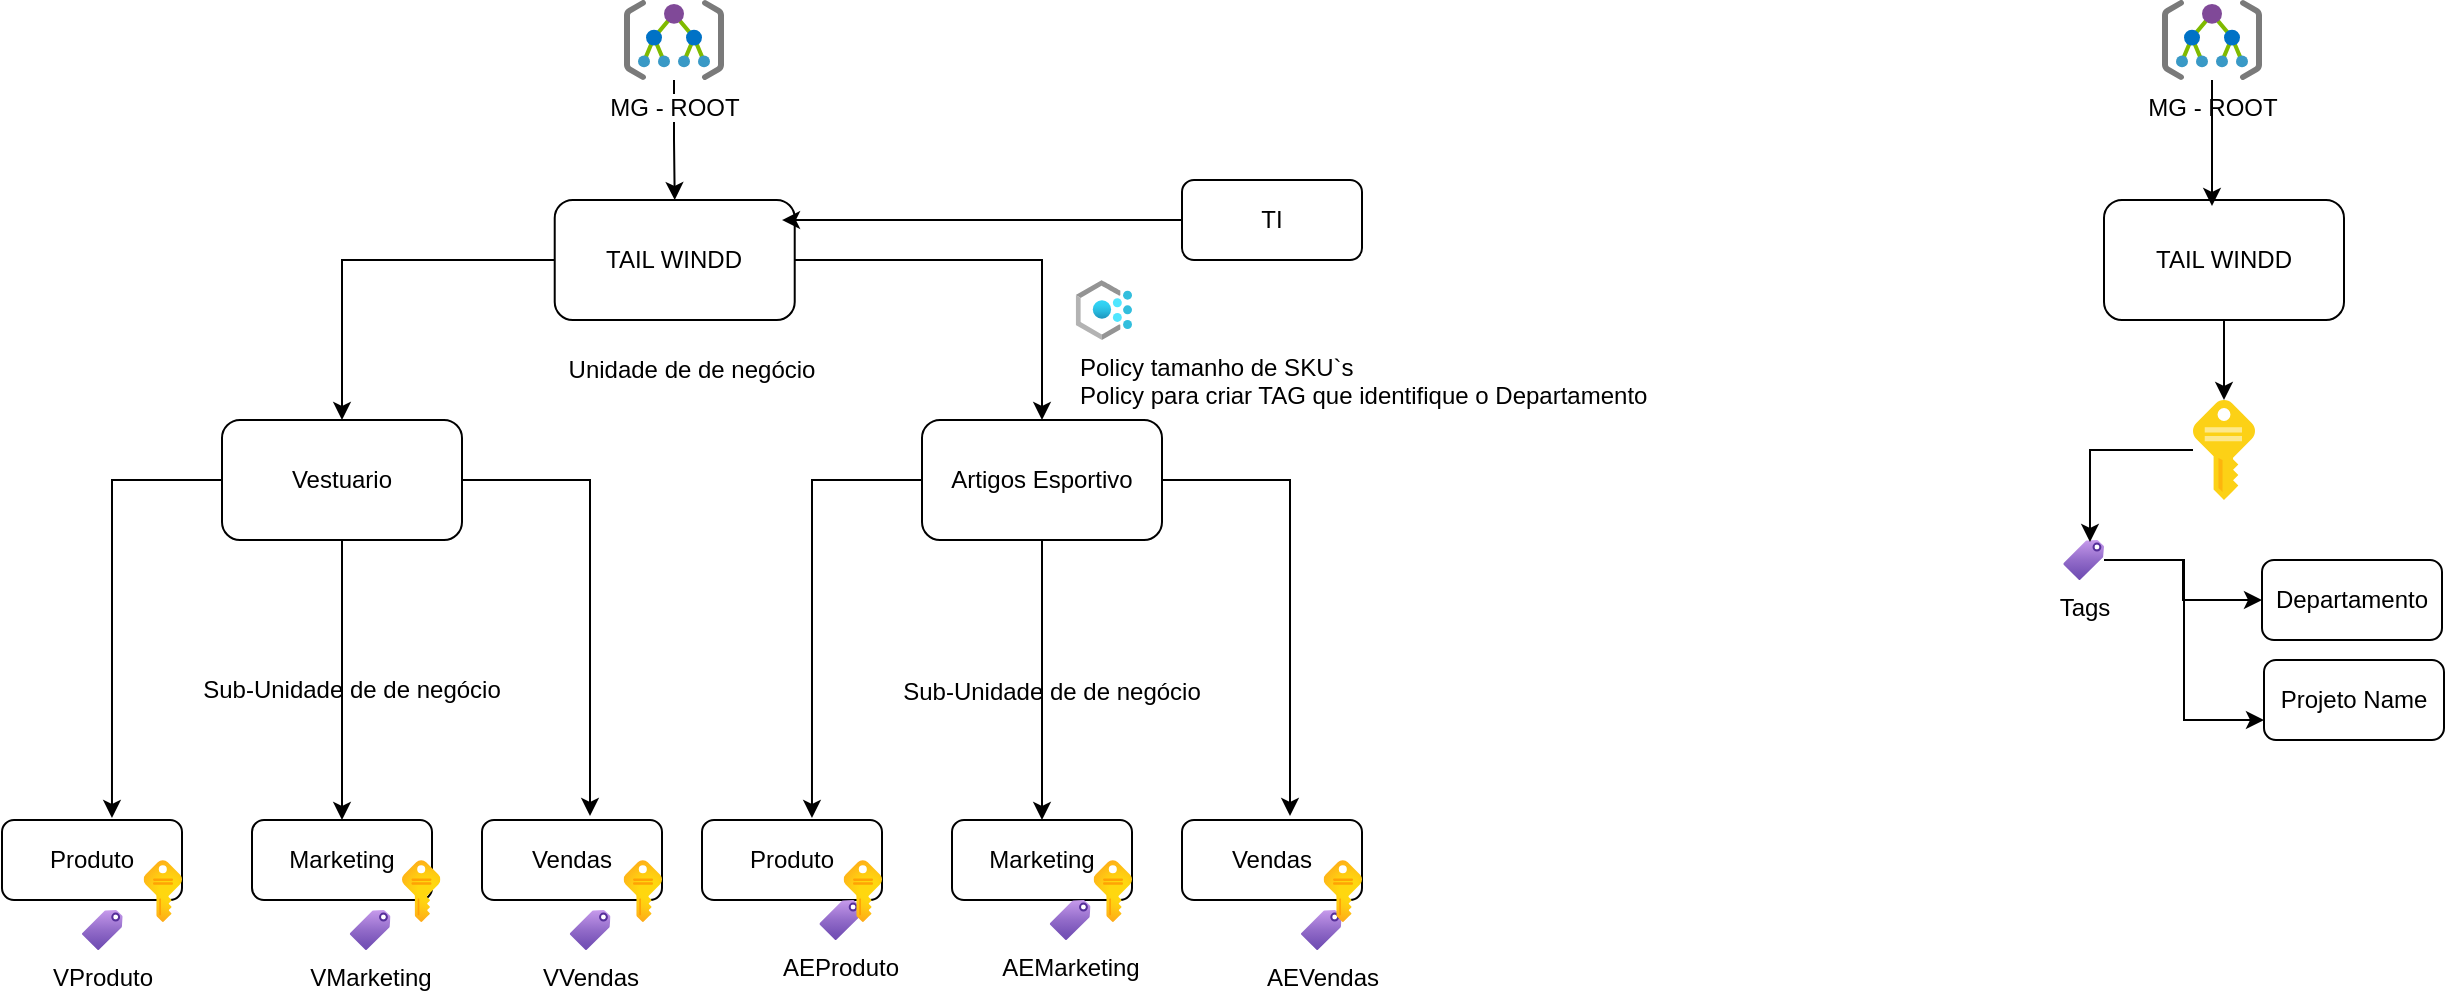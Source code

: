 <mxfile version="22.1.21" type="github">
  <diagram name="Página-1" id="6hKgb1LMZu3BLTyfTGnK">
    <mxGraphModel dx="1120" dy="468" grid="1" gridSize="10" guides="1" tooltips="1" connect="1" arrows="1" fold="1" page="1" pageScale="1" pageWidth="827" pageHeight="1169" math="0" shadow="0">
      <root>
        <mxCell id="0" />
        <mxCell id="1" parent="0" />
        <mxCell id="Z95EEGgu1PWbuOEwuQ6N-7" style="edgeStyle=orthogonalEdgeStyle;rounded=0;orthogonalLoop=1;jettySize=auto;html=1;" edge="1" parent="1" source="Z95EEGgu1PWbuOEwuQ6N-1" target="Z95EEGgu1PWbuOEwuQ6N-4">
          <mxGeometry relative="1" as="geometry" />
        </mxCell>
        <mxCell id="Z95EEGgu1PWbuOEwuQ6N-1" value="Vestuario" style="rounded=1;whiteSpace=wrap;html=1;" vertex="1" parent="1">
          <mxGeometry x="130" y="230" width="120" height="60" as="geometry" />
        </mxCell>
        <mxCell id="Z95EEGgu1PWbuOEwuQ6N-3" value="Produto" style="rounded=1;whiteSpace=wrap;html=1;" vertex="1" parent="1">
          <mxGeometry x="20" y="430" width="90" height="40" as="geometry" />
        </mxCell>
        <mxCell id="Z95EEGgu1PWbuOEwuQ6N-4" value="Marketing" style="rounded=1;whiteSpace=wrap;html=1;" vertex="1" parent="1">
          <mxGeometry x="145" y="430" width="90" height="40" as="geometry" />
        </mxCell>
        <mxCell id="Z95EEGgu1PWbuOEwuQ6N-5" value="Vendas" style="rounded=1;whiteSpace=wrap;html=1;" vertex="1" parent="1">
          <mxGeometry x="260" y="430" width="90" height="40" as="geometry" />
        </mxCell>
        <mxCell id="Z95EEGgu1PWbuOEwuQ6N-6" style="edgeStyle=orthogonalEdgeStyle;rounded=0;orthogonalLoop=1;jettySize=auto;html=1;entryX=0.611;entryY=-0.025;entryDx=0;entryDy=0;entryPerimeter=0;" edge="1" parent="1" source="Z95EEGgu1PWbuOEwuQ6N-1" target="Z95EEGgu1PWbuOEwuQ6N-3">
          <mxGeometry relative="1" as="geometry" />
        </mxCell>
        <mxCell id="Z95EEGgu1PWbuOEwuQ6N-8" style="edgeStyle=orthogonalEdgeStyle;rounded=0;orthogonalLoop=1;jettySize=auto;html=1;entryX=0.6;entryY=-0.05;entryDx=0;entryDy=0;entryPerimeter=0;" edge="1" parent="1" source="Z95EEGgu1PWbuOEwuQ6N-1" target="Z95EEGgu1PWbuOEwuQ6N-5">
          <mxGeometry relative="1" as="geometry" />
        </mxCell>
        <mxCell id="Z95EEGgu1PWbuOEwuQ6N-12" style="edgeStyle=orthogonalEdgeStyle;rounded=0;orthogonalLoop=1;jettySize=auto;html=1;" edge="1" parent="1" source="Z95EEGgu1PWbuOEwuQ6N-13" target="Z95EEGgu1PWbuOEwuQ6N-15">
          <mxGeometry relative="1" as="geometry" />
        </mxCell>
        <mxCell id="Z95EEGgu1PWbuOEwuQ6N-13" value="Artigos Esportivo" style="rounded=1;whiteSpace=wrap;html=1;" vertex="1" parent="1">
          <mxGeometry x="480" y="230" width="120" height="60" as="geometry" />
        </mxCell>
        <mxCell id="Z95EEGgu1PWbuOEwuQ6N-14" value="Produto" style="rounded=1;whiteSpace=wrap;html=1;" vertex="1" parent="1">
          <mxGeometry x="370" y="430" width="90" height="40" as="geometry" />
        </mxCell>
        <mxCell id="Z95EEGgu1PWbuOEwuQ6N-15" value="Marketing" style="rounded=1;whiteSpace=wrap;html=1;" vertex="1" parent="1">
          <mxGeometry x="495" y="430" width="90" height="40" as="geometry" />
        </mxCell>
        <mxCell id="Z95EEGgu1PWbuOEwuQ6N-16" value="Vendas" style="rounded=1;whiteSpace=wrap;html=1;" vertex="1" parent="1">
          <mxGeometry x="610" y="430" width="90" height="40" as="geometry" />
        </mxCell>
        <mxCell id="Z95EEGgu1PWbuOEwuQ6N-17" style="edgeStyle=orthogonalEdgeStyle;rounded=0;orthogonalLoop=1;jettySize=auto;html=1;entryX=0.611;entryY=-0.025;entryDx=0;entryDy=0;entryPerimeter=0;" edge="1" parent="1" source="Z95EEGgu1PWbuOEwuQ6N-13" target="Z95EEGgu1PWbuOEwuQ6N-14">
          <mxGeometry relative="1" as="geometry" />
        </mxCell>
        <mxCell id="Z95EEGgu1PWbuOEwuQ6N-18" style="edgeStyle=orthogonalEdgeStyle;rounded=0;orthogonalLoop=1;jettySize=auto;html=1;entryX=0.6;entryY=-0.05;entryDx=0;entryDy=0;entryPerimeter=0;" edge="1" parent="1" source="Z95EEGgu1PWbuOEwuQ6N-13" target="Z95EEGgu1PWbuOEwuQ6N-16">
          <mxGeometry relative="1" as="geometry" />
        </mxCell>
        <mxCell id="Z95EEGgu1PWbuOEwuQ6N-31" value="VProduto" style="image;aspect=fixed;html=1;points=[];align=center;fontSize=12;image=img/lib/azure2/general/Tag.svg;" vertex="1" parent="1">
          <mxGeometry x="60" y="475" width="20.36" height="20" as="geometry" />
        </mxCell>
        <mxCell id="Z95EEGgu1PWbuOEwuQ6N-32" value="VMarketing" style="image;aspect=fixed;html=1;points=[];align=center;fontSize=12;image=img/lib/azure2/general/Tag.svg;" vertex="1" parent="1">
          <mxGeometry x="193.89" y="475" width="20.36" height="20" as="geometry" />
        </mxCell>
        <mxCell id="Z95EEGgu1PWbuOEwuQ6N-33" value="VVendas" style="image;aspect=fixed;html=1;points=[];align=center;fontSize=12;image=img/lib/azure2/general/Tag.svg;" vertex="1" parent="1">
          <mxGeometry x="303.89" y="475" width="20.36" height="20" as="geometry" />
        </mxCell>
        <mxCell id="Z95EEGgu1PWbuOEwuQ6N-34" value="AEProduto" style="image;aspect=fixed;html=1;points=[];align=center;fontSize=12;image=img/lib/azure2/general/Tag.svg;" vertex="1" parent="1">
          <mxGeometry x="428.71" y="470" width="20.36" height="20" as="geometry" />
        </mxCell>
        <mxCell id="Z95EEGgu1PWbuOEwuQ6N-35" value="AEMarketing" style="image;aspect=fixed;html=1;points=[];align=center;fontSize=12;image=img/lib/azure2/general/Tag.svg;" vertex="1" parent="1">
          <mxGeometry x="543.89" y="470" width="20.36" height="20" as="geometry" />
        </mxCell>
        <mxCell id="Z95EEGgu1PWbuOEwuQ6N-36" value="AEVendas" style="image;aspect=fixed;html=1;points=[];align=center;fontSize=12;image=img/lib/azure2/general/Tag.svg;" vertex="1" parent="1">
          <mxGeometry x="669.5" y="475" width="20.36" height="20" as="geometry" />
        </mxCell>
        <mxCell id="Z95EEGgu1PWbuOEwuQ6N-41" style="edgeStyle=orthogonalEdgeStyle;rounded=0;orthogonalLoop=1;jettySize=auto;html=1;entryX=0.5;entryY=0;entryDx=0;entryDy=0;" edge="1" parent="1" source="Z95EEGgu1PWbuOEwuQ6N-39" target="Z95EEGgu1PWbuOEwuQ6N-40">
          <mxGeometry relative="1" as="geometry" />
        </mxCell>
        <mxCell id="Z95EEGgu1PWbuOEwuQ6N-39" value="MG - ROOT" style="image;sketch=0;aspect=fixed;html=1;points=[];align=center;fontSize=12;image=img/lib/mscae/Management_Groups.svg;" vertex="1" parent="1">
          <mxGeometry x="331" y="20" width="50" height="40" as="geometry" />
        </mxCell>
        <mxCell id="Z95EEGgu1PWbuOEwuQ6N-42" style="edgeStyle=orthogonalEdgeStyle;rounded=0;orthogonalLoop=1;jettySize=auto;html=1;entryX=0.5;entryY=0;entryDx=0;entryDy=0;" edge="1" parent="1" source="Z95EEGgu1PWbuOEwuQ6N-40" target="Z95EEGgu1PWbuOEwuQ6N-1">
          <mxGeometry relative="1" as="geometry" />
        </mxCell>
        <mxCell id="Z95EEGgu1PWbuOEwuQ6N-43" style="edgeStyle=orthogonalEdgeStyle;rounded=0;orthogonalLoop=1;jettySize=auto;html=1;" edge="1" parent="1" source="Z95EEGgu1PWbuOEwuQ6N-40" target="Z95EEGgu1PWbuOEwuQ6N-13">
          <mxGeometry relative="1" as="geometry" />
        </mxCell>
        <mxCell id="Z95EEGgu1PWbuOEwuQ6N-40" value="TAIL WINDD" style="rounded=1;whiteSpace=wrap;html=1;" vertex="1" parent="1">
          <mxGeometry x="296.36" y="120" width="120" height="60" as="geometry" />
        </mxCell>
        <mxCell id="Z95EEGgu1PWbuOEwuQ6N-44" value="" style="image;aspect=fixed;html=1;points=[];align=center;fontSize=12;image=img/lib/azure2/general/Subscriptions.svg;" vertex="1" parent="1">
          <mxGeometry x="90.79" y="450" width="19.21" height="31" as="geometry" />
        </mxCell>
        <mxCell id="Z95EEGgu1PWbuOEwuQ6N-45" value="" style="image;aspect=fixed;html=1;points=[];align=center;fontSize=12;image=img/lib/azure2/general/Subscriptions.svg;" vertex="1" parent="1">
          <mxGeometry x="220" y="450" width="19.21" height="31" as="geometry" />
        </mxCell>
        <mxCell id="Z95EEGgu1PWbuOEwuQ6N-46" value="" style="image;aspect=fixed;html=1;points=[];align=center;fontSize=12;image=img/lib/azure2/general/Subscriptions.svg;" vertex="1" parent="1">
          <mxGeometry x="330.79" y="450" width="19.21" height="31" as="geometry" />
        </mxCell>
        <mxCell id="Z95EEGgu1PWbuOEwuQ6N-47" value="" style="image;aspect=fixed;html=1;points=[];align=center;fontSize=12;image=img/lib/azure2/general/Subscriptions.svg;" vertex="1" parent="1">
          <mxGeometry x="440.79" y="450" width="19.21" height="31" as="geometry" />
        </mxCell>
        <mxCell id="Z95EEGgu1PWbuOEwuQ6N-48" value="" style="image;aspect=fixed;html=1;points=[];align=center;fontSize=12;image=img/lib/azure2/general/Subscriptions.svg;" vertex="1" parent="1">
          <mxGeometry x="565.79" y="450" width="19.21" height="31" as="geometry" />
        </mxCell>
        <mxCell id="Z95EEGgu1PWbuOEwuQ6N-49" value="" style="image;aspect=fixed;html=1;points=[];align=center;fontSize=12;image=img/lib/azure2/general/Subscriptions.svg;" vertex="1" parent="1">
          <mxGeometry x="680.79" y="450" width="19.21" height="31" as="geometry" />
        </mxCell>
        <mxCell id="Z95EEGgu1PWbuOEwuQ6N-50" value="MG - ROOT" style="image;sketch=0;aspect=fixed;html=1;points=[];align=center;fontSize=12;image=img/lib/mscae/Management_Groups.svg;" vertex="1" parent="1">
          <mxGeometry x="1100" y="20" width="50" height="40" as="geometry" />
        </mxCell>
        <mxCell id="Z95EEGgu1PWbuOEwuQ6N-51" value="" style="image;sketch=0;aspect=fixed;html=1;points=[];align=center;fontSize=12;image=img/lib/mscae/Key.svg;" vertex="1" parent="1">
          <mxGeometry x="1115.5" y="220" width="31" height="50" as="geometry" />
        </mxCell>
        <mxCell id="Z95EEGgu1PWbuOEwuQ6N-55" style="edgeStyle=orthogonalEdgeStyle;rounded=0;orthogonalLoop=1;jettySize=auto;html=1;" edge="1" parent="1" source="Z95EEGgu1PWbuOEwuQ6N-52" target="Z95EEGgu1PWbuOEwuQ6N-51">
          <mxGeometry relative="1" as="geometry" />
        </mxCell>
        <mxCell id="Z95EEGgu1PWbuOEwuQ6N-52" value="TAIL WINDD" style="rounded=1;whiteSpace=wrap;html=1;" vertex="1" parent="1">
          <mxGeometry x="1071" y="120" width="120" height="60" as="geometry" />
        </mxCell>
        <mxCell id="Z95EEGgu1PWbuOEwuQ6N-53" style="edgeStyle=orthogonalEdgeStyle;rounded=0;orthogonalLoop=1;jettySize=auto;html=1;entryX=0.45;entryY=0.05;entryDx=0;entryDy=0;entryPerimeter=0;" edge="1" parent="1" source="Z95EEGgu1PWbuOEwuQ6N-50" target="Z95EEGgu1PWbuOEwuQ6N-52">
          <mxGeometry relative="1" as="geometry" />
        </mxCell>
        <mxCell id="Z95EEGgu1PWbuOEwuQ6N-60" style="edgeStyle=orthogonalEdgeStyle;rounded=0;orthogonalLoop=1;jettySize=auto;html=1;entryX=0;entryY=0.5;entryDx=0;entryDy=0;" edge="1" parent="1" source="Z95EEGgu1PWbuOEwuQ6N-56" target="Z95EEGgu1PWbuOEwuQ6N-59">
          <mxGeometry relative="1" as="geometry" />
        </mxCell>
        <mxCell id="Z95EEGgu1PWbuOEwuQ6N-61" style="edgeStyle=orthogonalEdgeStyle;rounded=0;orthogonalLoop=1;jettySize=auto;html=1;entryX=0;entryY=0.75;entryDx=0;entryDy=0;" edge="1" parent="1" source="Z95EEGgu1PWbuOEwuQ6N-56" target="Z95EEGgu1PWbuOEwuQ6N-58">
          <mxGeometry relative="1" as="geometry" />
        </mxCell>
        <mxCell id="Z95EEGgu1PWbuOEwuQ6N-56" value="Tags" style="image;aspect=fixed;html=1;points=[];align=center;fontSize=12;image=img/lib/azure2/general/Tag.svg;" vertex="1" parent="1">
          <mxGeometry x="1050.64" y="290" width="20.36" height="20" as="geometry" />
        </mxCell>
        <mxCell id="Z95EEGgu1PWbuOEwuQ6N-57" style="edgeStyle=orthogonalEdgeStyle;rounded=0;orthogonalLoop=1;jettySize=auto;html=1;entryX=0.656;entryY=0.05;entryDx=0;entryDy=0;entryPerimeter=0;" edge="1" parent="1" source="Z95EEGgu1PWbuOEwuQ6N-51" target="Z95EEGgu1PWbuOEwuQ6N-56">
          <mxGeometry relative="1" as="geometry" />
        </mxCell>
        <mxCell id="Z95EEGgu1PWbuOEwuQ6N-58" value="Projeto Name" style="rounded=1;whiteSpace=wrap;html=1;" vertex="1" parent="1">
          <mxGeometry x="1151" y="350" width="90" height="40" as="geometry" />
        </mxCell>
        <mxCell id="Z95EEGgu1PWbuOEwuQ6N-59" value="Departamento" style="rounded=1;whiteSpace=wrap;html=1;" vertex="1" parent="1">
          <mxGeometry x="1150" y="300" width="90" height="40" as="geometry" />
        </mxCell>
        <mxCell id="Z95EEGgu1PWbuOEwuQ6N-62" value="Unidade de de negócio" style="text;strokeColor=none;align=center;fillColor=none;html=1;verticalAlign=middle;whiteSpace=wrap;rounded=0;" vertex="1" parent="1">
          <mxGeometry x="290" y="190" width="150" height="30" as="geometry" />
        </mxCell>
        <mxCell id="Z95EEGgu1PWbuOEwuQ6N-63" value="Sub-Unidade de de negócio" style="text;strokeColor=none;align=center;fillColor=none;html=1;verticalAlign=middle;whiteSpace=wrap;rounded=0;" vertex="1" parent="1">
          <mxGeometry x="110" y="350" width="170" height="30" as="geometry" />
        </mxCell>
        <mxCell id="Z95EEGgu1PWbuOEwuQ6N-64" value="Sub-Unidade de de negócio" style="text;strokeColor=none;align=center;fillColor=none;html=1;verticalAlign=middle;whiteSpace=wrap;rounded=0;" vertex="1" parent="1">
          <mxGeometry x="460" y="351" width="170" height="30" as="geometry" />
        </mxCell>
        <mxCell id="Z95EEGgu1PWbuOEwuQ6N-65" value="TI" style="rounded=1;whiteSpace=wrap;html=1;" vertex="1" parent="1">
          <mxGeometry x="610" y="110" width="90" height="40" as="geometry" />
        </mxCell>
        <mxCell id="Z95EEGgu1PWbuOEwuQ6N-66" style="edgeStyle=orthogonalEdgeStyle;rounded=0;orthogonalLoop=1;jettySize=auto;html=1;entryX=0.947;entryY=0.167;entryDx=0;entryDy=0;entryPerimeter=0;" edge="1" parent="1" source="Z95EEGgu1PWbuOEwuQ6N-65" target="Z95EEGgu1PWbuOEwuQ6N-40">
          <mxGeometry relative="1" as="geometry" />
        </mxCell>
        <mxCell id="Z95EEGgu1PWbuOEwuQ6N-67" value="Policy tamanho de SKU`s&lt;br&gt;Policy para criar TAG que identifique o Departamento" style="image;aspect=fixed;html=1;points=[];align=left;fontSize=12;image=img/lib/azure2/management_governance/Policy.svg;" vertex="1" parent="1">
          <mxGeometry x="556.87" y="160" width="28.13" height="30" as="geometry" />
        </mxCell>
      </root>
    </mxGraphModel>
  </diagram>
</mxfile>
